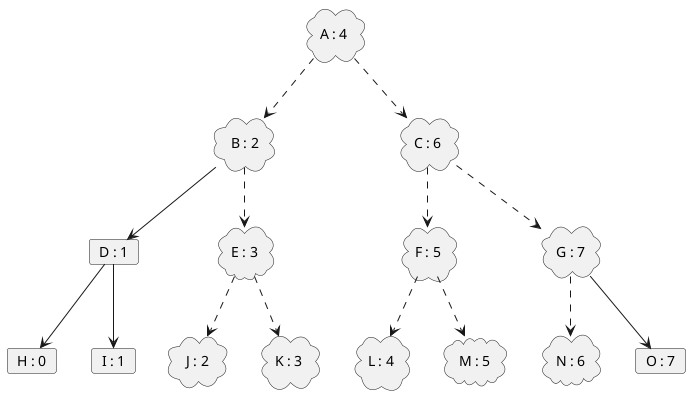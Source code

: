@startuml

skinparam monochrome true

cloud A[
A : 4
]
cloud B[
B : 2
]
cloud C[
C : 6
]
card D[
D : 1
]
cloud E[
E : 3
]
cloud F[
F : 5
]
cloud G[
G : 7
]
card H[
H : 0
]
card I[
I : 1
]
cloud J[
J : 2
]
cloud K[
K : 3
]
cloud L[
L : 4
]
cloud M[
M : 5
]
cloud N[
N : 6
]
card O[
O : 7
]

A..>B
A..>C
B-->D
B..>E
C..>F
C..>G
D-->H
D-->I
E..>J
E..>K
F..>L
F..>M
G..>N
G-->O
@enduml
